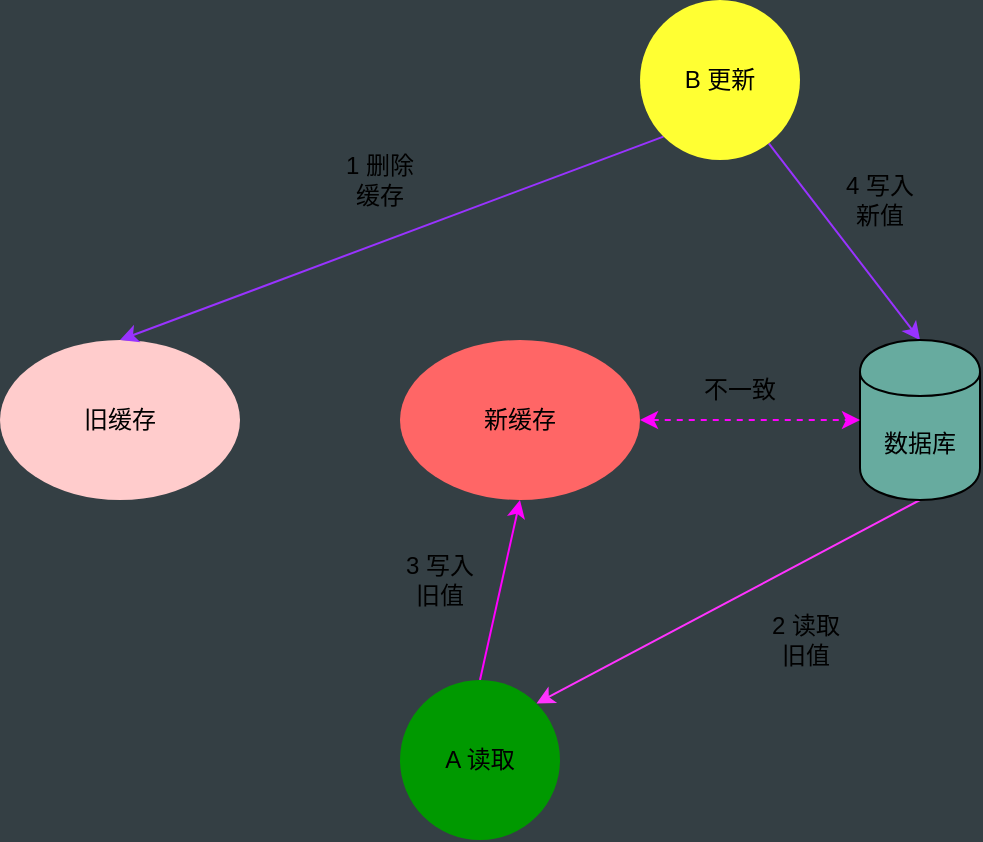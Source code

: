 <mxfile version="12.3.2" type="device" pages="1"><diagram id="5KRe5vUguRZNDaAC3oho" name="第 1 页"><mxGraphModel dx="1408" dy="794" grid="1" gridSize="10" guides="1" tooltips="1" connect="1" arrows="1" fold="1" page="1" pageScale="1" pageWidth="1169" pageHeight="827" background="#343f44" math="0" shadow="0"><root><mxCell id="0"/><mxCell id="1" parent="0"/><mxCell id="JGAxNeD4U8NUJllkrAhz-1" value="旧缓存" style="ellipse;whiteSpace=wrap;html=1;strokeColor=none;fillColor=#FFCCCC;" parent="1" vertex="1"><mxGeometry x="290" y="270" width="120" height="80" as="geometry"/></mxCell><mxCell id="JGAxNeD4U8NUJllkrAhz-2" style="edgeStyle=none;rounded=0;orthogonalLoop=1;jettySize=auto;html=1;entryX=0.5;entryY=0;entryDx=0;entryDy=0;strokeColor=#9933FF;" parent="1" source="JGAxNeD4U8NUJllkrAhz-4" target="JGAxNeD4U8NUJllkrAhz-8" edge="1"><mxGeometry relative="1" as="geometry"/></mxCell><mxCell id="JGAxNeD4U8NUJllkrAhz-3" style="edgeStyle=none;rounded=0;orthogonalLoop=1;jettySize=auto;html=1;exitX=0;exitY=1;exitDx=0;exitDy=0;entryX=0.5;entryY=0;entryDx=0;entryDy=0;strokeColor=#9933FF;" parent="1" source="JGAxNeD4U8NUJllkrAhz-4" target="JGAxNeD4U8NUJllkrAhz-1" edge="1"><mxGeometry relative="1" as="geometry"/></mxCell><mxCell id="JGAxNeD4U8NUJllkrAhz-4" value="B 更新" style="ellipse;whiteSpace=wrap;html=1;aspect=fixed;strokeColor=none;fillColor=#FFFF33;" parent="1" vertex="1"><mxGeometry x="610" y="100" width="80" height="80" as="geometry"/></mxCell><mxCell id="JGAxNeD4U8NUJllkrAhz-5" style="edgeStyle=none;rounded=0;orthogonalLoop=1;jettySize=auto;html=1;exitX=0.5;exitY=0;exitDx=0;exitDy=0;entryX=0.5;entryY=1;entryDx=0;entryDy=0;strokeColor=#FF00FF;" parent="1" source="JGAxNeD4U8NUJllkrAhz-6" target="JGAxNeD4U8NUJllkrAhz-9" edge="1"><mxGeometry relative="1" as="geometry"/></mxCell><mxCell id="JGAxNeD4U8NUJllkrAhz-6" value="A 读取&lt;br&gt;" style="ellipse;whiteSpace=wrap;html=1;aspect=fixed;fillColor=#009900;strokeColor=none;" parent="1" vertex="1"><mxGeometry x="490" y="440" width="80" height="80" as="geometry"/></mxCell><mxCell id="JGAxNeD4U8NUJllkrAhz-7" style="edgeStyle=none;rounded=0;orthogonalLoop=1;jettySize=auto;html=1;exitX=0.5;exitY=1;exitDx=0;exitDy=0;strokeColor=#FF33FF;entryX=1;entryY=0;entryDx=0;entryDy=0;" parent="1" source="JGAxNeD4U8NUJllkrAhz-8" target="JGAxNeD4U8NUJllkrAhz-6" edge="1"><mxGeometry relative="1" as="geometry"><mxPoint x="570" y="456" as="targetPoint"/></mxGeometry></mxCell><mxCell id="JGAxNeD4U8NUJllkrAhz-8" value="数据库" style="shape=cylinder;whiteSpace=wrap;html=1;boundedLbl=1;backgroundOutline=1;fillColor=#67AB9F;" parent="1" vertex="1"><mxGeometry x="720" y="270" width="60" height="80" as="geometry"/></mxCell><mxCell id="JGAxNeD4U8NUJllkrAhz-9" value="新缓存" style="ellipse;whiteSpace=wrap;html=1;strokeColor=none;fillColor=#FF6666;" parent="1" vertex="1"><mxGeometry x="490" y="270" width="120" height="80" as="geometry"/></mxCell><mxCell id="JGAxNeD4U8NUJllkrAhz-10" value="2 读取旧值" style="text;html=1;strokeColor=none;fillColor=none;align=center;verticalAlign=middle;whiteSpace=wrap;rounded=0;" parent="1" vertex="1"><mxGeometry x="673" y="410" width="40" height="20" as="geometry"/></mxCell><mxCell id="JGAxNeD4U8NUJllkrAhz-11" value="4 写入新值" style="text;html=1;strokeColor=none;fillColor=none;align=center;verticalAlign=middle;whiteSpace=wrap;rounded=0;" parent="1" vertex="1"><mxGeometry x="710" y="190" width="40" height="20" as="geometry"/></mxCell><mxCell id="JGAxNeD4U8NUJllkrAhz-12" value="1 删除缓存" style="text;html=1;strokeColor=none;fillColor=none;align=center;verticalAlign=middle;whiteSpace=wrap;rounded=0;" parent="1" vertex="1"><mxGeometry x="460" y="180" width="40" height="20" as="geometry"/></mxCell><mxCell id="JGAxNeD4U8NUJllkrAhz-13" value="3 写入旧值" style="text;html=1;strokeColor=none;fillColor=none;align=center;verticalAlign=middle;whiteSpace=wrap;rounded=0;" parent="1" vertex="1"><mxGeometry x="490" y="380" width="40" height="20" as="geometry"/></mxCell><mxCell id="JGAxNeD4U8NUJllkrAhz-14" value="" style="endArrow=classic;startArrow=classic;html=1;entryX=0;entryY=0.5;entryDx=0;entryDy=0;exitX=1;exitY=0.5;exitDx=0;exitDy=0;dashed=1;strokeColor=#FF00FF;" parent="1" source="JGAxNeD4U8NUJllkrAhz-9" target="JGAxNeD4U8NUJllkrAhz-8" edge="1"><mxGeometry width="50" height="50" relative="1" as="geometry"><mxPoint x="290" y="580" as="sourcePoint"/><mxPoint x="340" y="530" as="targetPoint"/></mxGeometry></mxCell><mxCell id="JGAxNeD4U8NUJllkrAhz-15" value="不一致" style="text;html=1;strokeColor=none;fillColor=none;align=center;verticalAlign=middle;whiteSpace=wrap;rounded=0;" parent="1" vertex="1"><mxGeometry x="640" y="285" width="40" height="20" as="geometry"/></mxCell></root></mxGraphModel></diagram></mxfile>